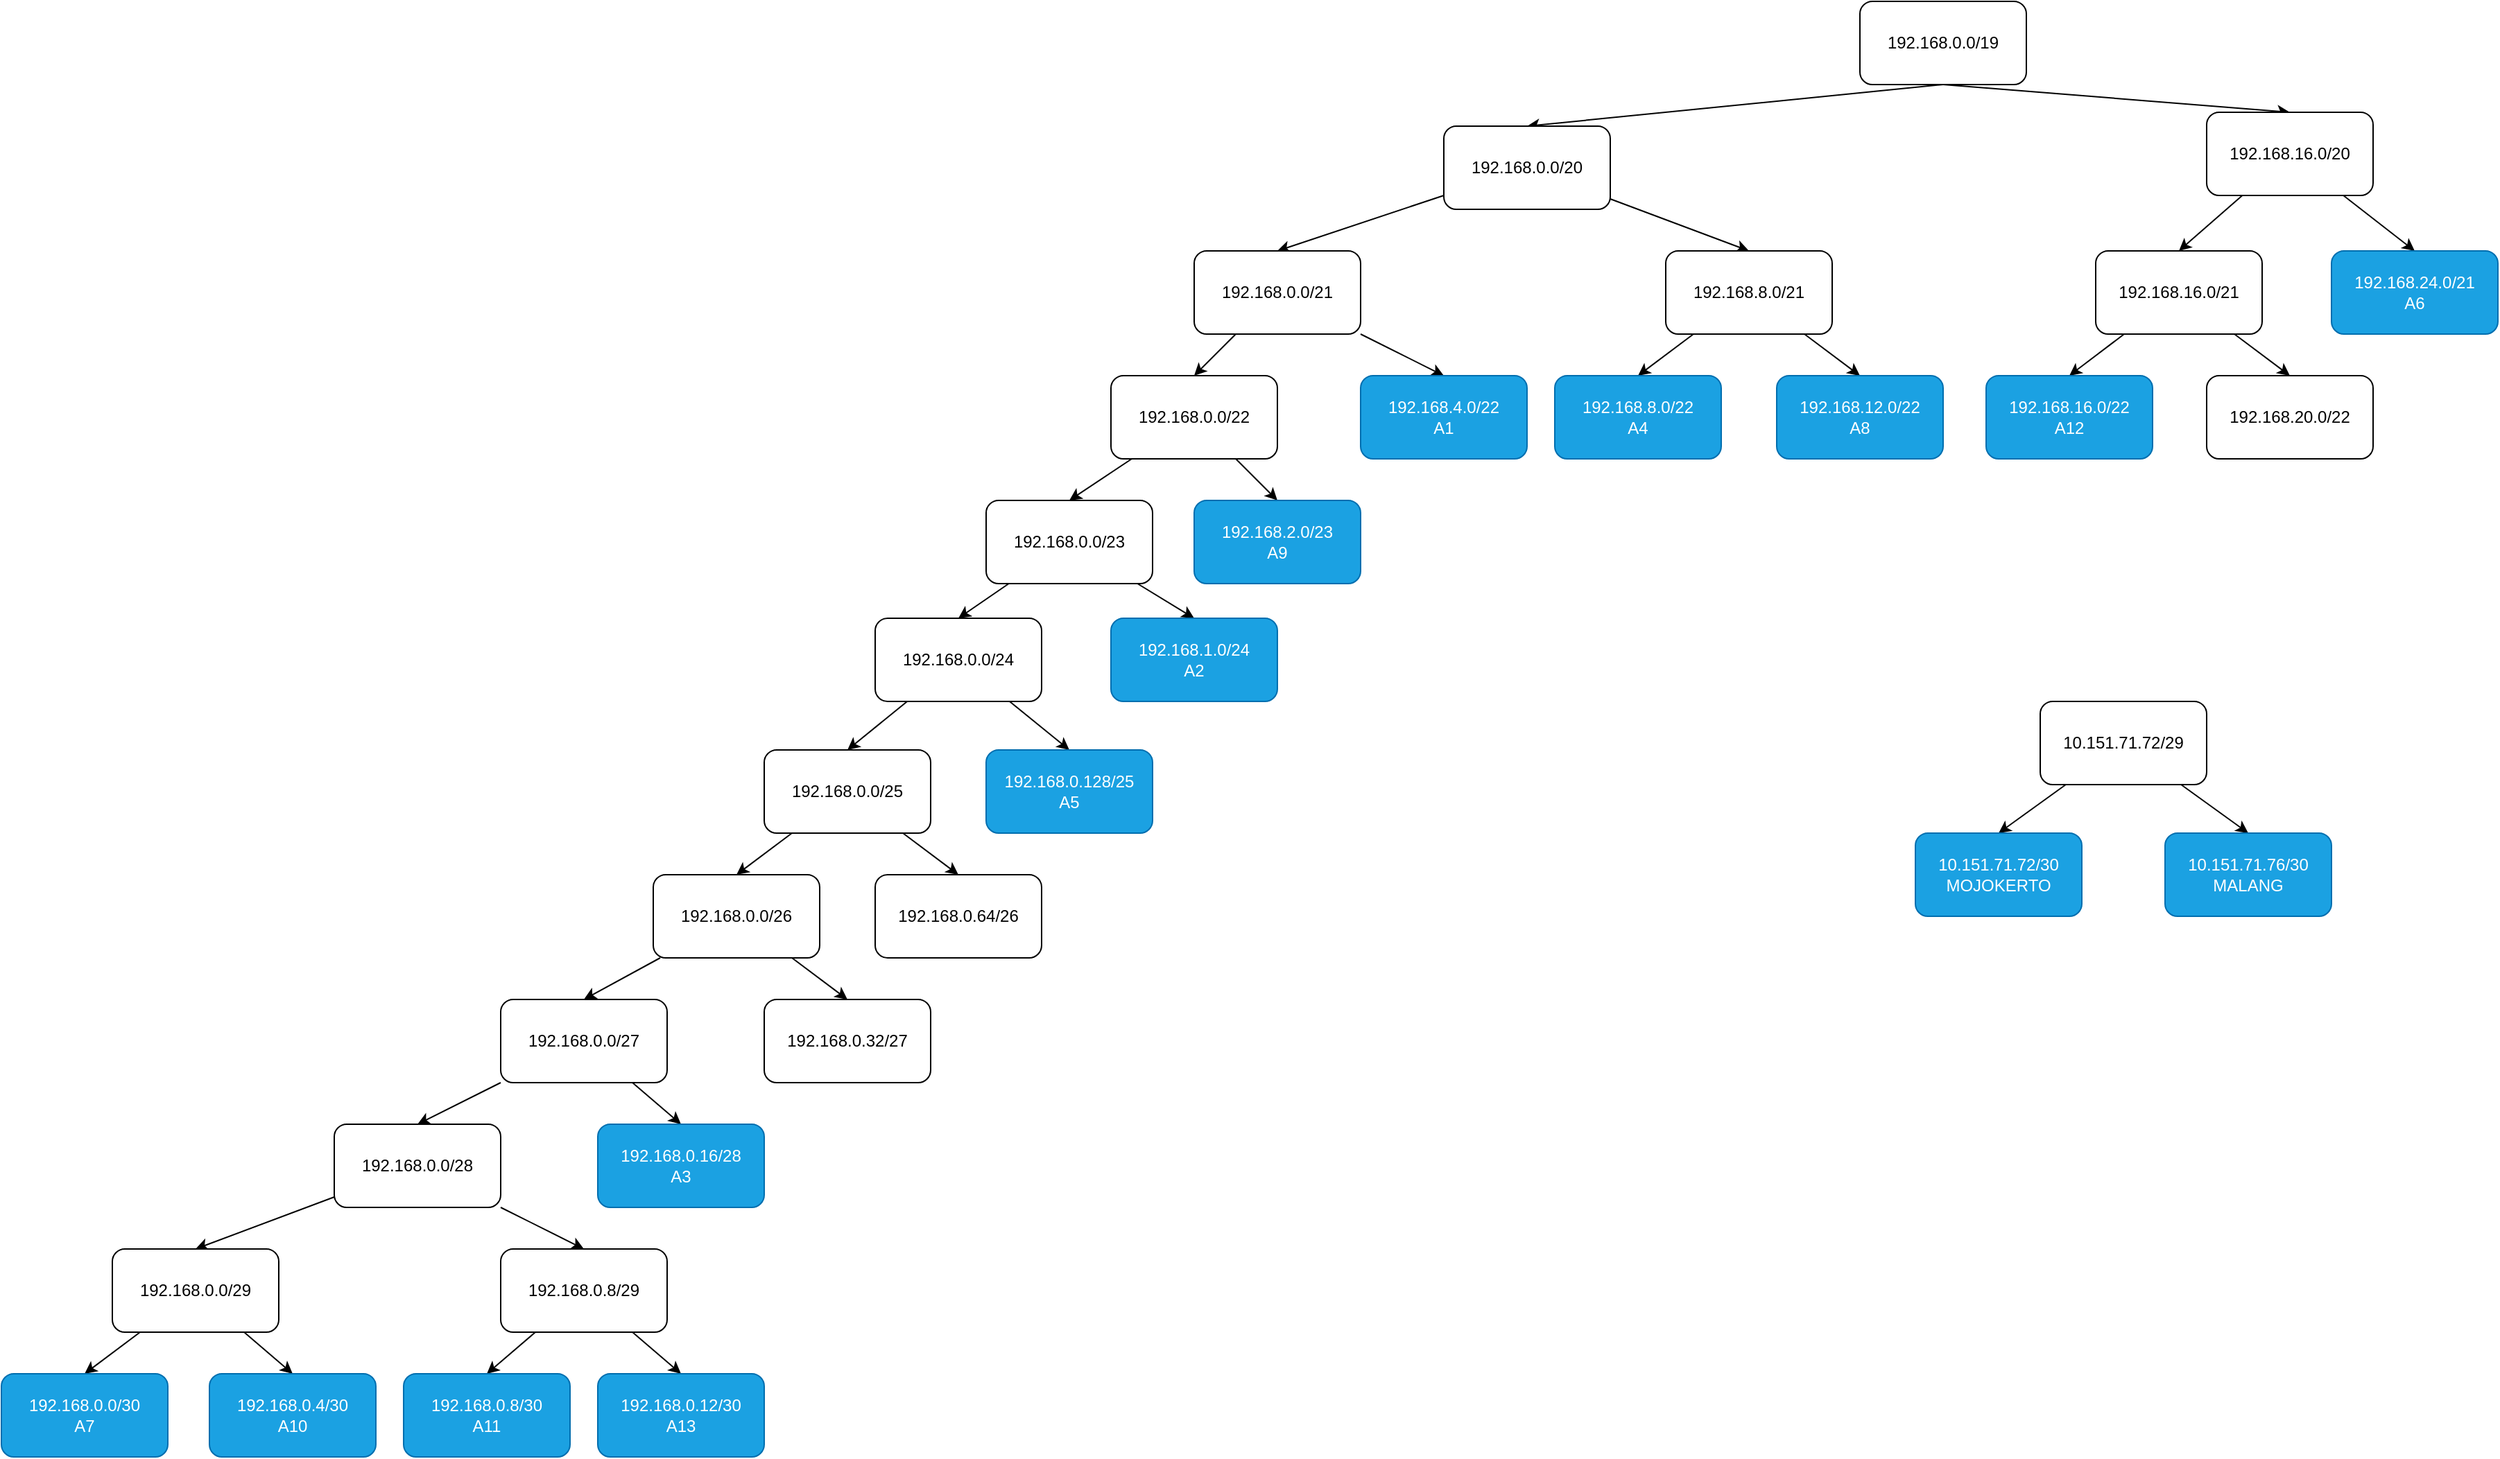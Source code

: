 <mxfile version="13.8.9-1" type="google"><diagram id="0qnsOglPN5uLzmFnpNeP" name="Page-1"><mxGraphModel dx="1981" dy="580" grid="1" gridSize="10" guides="1" tooltips="1" connect="1" arrows="1" fold="1" page="1" pageScale="1" pageWidth="827" pageHeight="1169" math="0" shadow="0"><root><mxCell id="0"/><mxCell id="1" parent="0"/><mxCell id="_e6PrWHobVIwakJ0Gv7n-6" style="rounded=0;orthogonalLoop=1;jettySize=auto;html=1;entryX=0.5;entryY=0;entryDx=0;entryDy=0;exitX=0.5;exitY=1;exitDx=0;exitDy=0;" parent="1" source="_e6PrWHobVIwakJ0Gv7n-2" target="_e6PrWHobVIwakJ0Gv7n-3" edge="1"><mxGeometry relative="1" as="geometry"/></mxCell><mxCell id="_e6PrWHobVIwakJ0Gv7n-7" style="edgeStyle=none;rounded=0;orthogonalLoop=1;jettySize=auto;html=1;entryX=0.5;entryY=0;entryDx=0;entryDy=0;exitX=0.5;exitY=1;exitDx=0;exitDy=0;" parent="1" source="_e6PrWHobVIwakJ0Gv7n-2" target="_e6PrWHobVIwakJ0Gv7n-4" edge="1"><mxGeometry relative="1" as="geometry"/></mxCell><mxCell id="_e6PrWHobVIwakJ0Gv7n-2" value="192.168.0.0/19" style="rounded=1;whiteSpace=wrap;html=1;" parent="1" vertex="1"><mxGeometry x="1030" y="40" width="120" height="60" as="geometry"/></mxCell><mxCell id="_e6PrWHobVIwakJ0Gv7n-10" style="edgeStyle=none;rounded=0;orthogonalLoop=1;jettySize=auto;html=1;entryX=0.5;entryY=0;entryDx=0;entryDy=0;" parent="1" source="_e6PrWHobVIwakJ0Gv7n-3" target="_e6PrWHobVIwakJ0Gv7n-8" edge="1"><mxGeometry relative="1" as="geometry"/></mxCell><mxCell id="_e6PrWHobVIwakJ0Gv7n-11" style="edgeStyle=none;rounded=0;orthogonalLoop=1;jettySize=auto;html=1;entryX=0.5;entryY=0;entryDx=0;entryDy=0;" parent="1" source="_e6PrWHobVIwakJ0Gv7n-3" target="_e6PrWHobVIwakJ0Gv7n-9" edge="1"><mxGeometry relative="1" as="geometry"/></mxCell><mxCell id="_e6PrWHobVIwakJ0Gv7n-3" value="192.168.0.0/20" style="rounded=1;whiteSpace=wrap;html=1;" parent="1" vertex="1"><mxGeometry x="730" y="130" width="120" height="60" as="geometry"/></mxCell><mxCell id="_e6PrWHobVIwakJ0Gv7n-58" style="edgeStyle=none;rounded=0;orthogonalLoop=1;jettySize=auto;html=1;entryX=0.5;entryY=0;entryDx=0;entryDy=0;" parent="1" source="_e6PrWHobVIwakJ0Gv7n-4" target="_e6PrWHobVIwakJ0Gv7n-56" edge="1"><mxGeometry relative="1" as="geometry"/></mxCell><mxCell id="_e6PrWHobVIwakJ0Gv7n-59" style="edgeStyle=none;rounded=0;orthogonalLoop=1;jettySize=auto;html=1;entryX=0.5;entryY=0;entryDx=0;entryDy=0;" parent="1" source="_e6PrWHobVIwakJ0Gv7n-4" target="_e6PrWHobVIwakJ0Gv7n-57" edge="1"><mxGeometry relative="1" as="geometry"/></mxCell><mxCell id="_e6PrWHobVIwakJ0Gv7n-4" value="192.168.16.0/20" style="rounded=1;whiteSpace=wrap;html=1;" parent="1" vertex="1"><mxGeometry x="1280" y="120" width="120" height="60" as="geometry"/></mxCell><mxCell id="_e6PrWHobVIwakJ0Gv7n-14" style="edgeStyle=none;rounded=0;orthogonalLoop=1;jettySize=auto;html=1;entryX=0.5;entryY=0;entryDx=0;entryDy=0;" parent="1" source="_e6PrWHobVIwakJ0Gv7n-8" target="_e6PrWHobVIwakJ0Gv7n-12" edge="1"><mxGeometry relative="1" as="geometry"/></mxCell><mxCell id="_e6PrWHobVIwakJ0Gv7n-15" style="edgeStyle=none;rounded=0;orthogonalLoop=1;jettySize=auto;html=1;entryX=0.5;entryY=0;entryDx=0;entryDy=0;" parent="1" source="_e6PrWHobVIwakJ0Gv7n-8" target="_e6PrWHobVIwakJ0Gv7n-13" edge="1"><mxGeometry relative="1" as="geometry"/></mxCell><mxCell id="_e6PrWHobVIwakJ0Gv7n-8" value="192.168.0.0/21" style="rounded=1;whiteSpace=wrap;html=1;" parent="1" vertex="1"><mxGeometry x="550" y="220" width="120" height="60" as="geometry"/></mxCell><mxCell id="_e6PrWHobVIwakJ0Gv7n-54" style="edgeStyle=none;rounded=0;orthogonalLoop=1;jettySize=auto;html=1;entryX=0.5;entryY=0;entryDx=0;entryDy=0;" parent="1" source="_e6PrWHobVIwakJ0Gv7n-9" target="_e6PrWHobVIwakJ0Gv7n-52" edge="1"><mxGeometry relative="1" as="geometry"/></mxCell><mxCell id="_e6PrWHobVIwakJ0Gv7n-55" style="edgeStyle=none;rounded=0;orthogonalLoop=1;jettySize=auto;html=1;entryX=0.5;entryY=0;entryDx=0;entryDy=0;" parent="1" source="_e6PrWHobVIwakJ0Gv7n-9" target="_e6PrWHobVIwakJ0Gv7n-53" edge="1"><mxGeometry relative="1" as="geometry"/></mxCell><mxCell id="_e6PrWHobVIwakJ0Gv7n-9" value="192.168.8.0/21" style="rounded=1;whiteSpace=wrap;html=1;" parent="1" vertex="1"><mxGeometry x="890" y="220" width="120" height="60" as="geometry"/></mxCell><mxCell id="_e6PrWHobVIwakJ0Gv7n-18" style="edgeStyle=none;rounded=0;orthogonalLoop=1;jettySize=auto;html=1;entryX=0.5;entryY=0;entryDx=0;entryDy=0;" parent="1" source="_e6PrWHobVIwakJ0Gv7n-12" target="_e6PrWHobVIwakJ0Gv7n-16" edge="1"><mxGeometry relative="1" as="geometry"/></mxCell><mxCell id="_e6PrWHobVIwakJ0Gv7n-19" style="edgeStyle=none;rounded=0;orthogonalLoop=1;jettySize=auto;html=1;entryX=0.5;entryY=0;entryDx=0;entryDy=0;" parent="1" source="_e6PrWHobVIwakJ0Gv7n-12" target="_e6PrWHobVIwakJ0Gv7n-17" edge="1"><mxGeometry relative="1" as="geometry"/></mxCell><mxCell id="_e6PrWHobVIwakJ0Gv7n-12" value="192.168.0.0/22" style="rounded=1;whiteSpace=wrap;html=1;" parent="1" vertex="1"><mxGeometry x="490" y="310" width="120" height="60" as="geometry"/></mxCell><mxCell id="_e6PrWHobVIwakJ0Gv7n-13" value="192.168.4.0/22&lt;br&gt;A1" style="rounded=1;whiteSpace=wrap;html=1;fillColor=#1ba1e2;strokeColor=#006EAF;fontColor=#ffffff;" parent="1" vertex="1"><mxGeometry x="670" y="310" width="120" height="60" as="geometry"/></mxCell><mxCell id="_e6PrWHobVIwakJ0Gv7n-22" style="edgeStyle=none;rounded=0;orthogonalLoop=1;jettySize=auto;html=1;entryX=0.5;entryY=0;entryDx=0;entryDy=0;" parent="1" source="_e6PrWHobVIwakJ0Gv7n-16" target="_e6PrWHobVIwakJ0Gv7n-20" edge="1"><mxGeometry relative="1" as="geometry"/></mxCell><mxCell id="_e6PrWHobVIwakJ0Gv7n-23" style="edgeStyle=none;rounded=0;orthogonalLoop=1;jettySize=auto;html=1;entryX=0.5;entryY=0;entryDx=0;entryDy=0;" parent="1" source="_e6PrWHobVIwakJ0Gv7n-16" target="_e6PrWHobVIwakJ0Gv7n-21" edge="1"><mxGeometry relative="1" as="geometry"/></mxCell><mxCell id="_e6PrWHobVIwakJ0Gv7n-16" value="192.168.0.0/23" style="rounded=1;whiteSpace=wrap;html=1;" parent="1" vertex="1"><mxGeometry x="400" y="400" width="120" height="60" as="geometry"/></mxCell><mxCell id="_e6PrWHobVIwakJ0Gv7n-17" value="192.168.2.0/23&lt;br&gt;A9" style="rounded=1;whiteSpace=wrap;html=1;fillColor=#1ba1e2;strokeColor=#006EAF;fontColor=#ffffff;" parent="1" vertex="1"><mxGeometry x="550" y="400" width="120" height="60" as="geometry"/></mxCell><mxCell id="_e6PrWHobVIwakJ0Gv7n-26" style="edgeStyle=none;rounded=0;orthogonalLoop=1;jettySize=auto;html=1;entryX=0.5;entryY=0;entryDx=0;entryDy=0;" parent="1" source="_e6PrWHobVIwakJ0Gv7n-20" target="_e6PrWHobVIwakJ0Gv7n-24" edge="1"><mxGeometry relative="1" as="geometry"/></mxCell><mxCell id="_e6PrWHobVIwakJ0Gv7n-27" style="edgeStyle=none;rounded=0;orthogonalLoop=1;jettySize=auto;html=1;entryX=0.5;entryY=0;entryDx=0;entryDy=0;" parent="1" source="_e6PrWHobVIwakJ0Gv7n-20" target="_e6PrWHobVIwakJ0Gv7n-25" edge="1"><mxGeometry relative="1" as="geometry"/></mxCell><mxCell id="_e6PrWHobVIwakJ0Gv7n-20" value="192.168.0.0/24" style="rounded=1;whiteSpace=wrap;html=1;" parent="1" vertex="1"><mxGeometry x="320" y="485" width="120" height="60" as="geometry"/></mxCell><mxCell id="_e6PrWHobVIwakJ0Gv7n-21" value="192.168.1.0/24&lt;br&gt;A2" style="rounded=1;whiteSpace=wrap;html=1;fillColor=#1ba1e2;strokeColor=#006EAF;fontColor=#ffffff;" parent="1" vertex="1"><mxGeometry x="490" y="485" width="120" height="60" as="geometry"/></mxCell><mxCell id="_e6PrWHobVIwakJ0Gv7n-30" style="edgeStyle=none;rounded=0;orthogonalLoop=1;jettySize=auto;html=1;entryX=0.5;entryY=0;entryDx=0;entryDy=0;" parent="1" source="_e6PrWHobVIwakJ0Gv7n-24" target="_e6PrWHobVIwakJ0Gv7n-28" edge="1"><mxGeometry relative="1" as="geometry"/></mxCell><mxCell id="_e6PrWHobVIwakJ0Gv7n-31" style="edgeStyle=none;rounded=0;orthogonalLoop=1;jettySize=auto;html=1;entryX=0.5;entryY=0;entryDx=0;entryDy=0;" parent="1" source="_e6PrWHobVIwakJ0Gv7n-24" target="_e6PrWHobVIwakJ0Gv7n-29" edge="1"><mxGeometry relative="1" as="geometry"/></mxCell><mxCell id="_e6PrWHobVIwakJ0Gv7n-24" value="192.168.0.0/25" style="rounded=1;whiteSpace=wrap;html=1;" parent="1" vertex="1"><mxGeometry x="240" y="580" width="120" height="60" as="geometry"/></mxCell><mxCell id="_e6PrWHobVIwakJ0Gv7n-25" value="192.168.0.128/25&lt;br&gt;A5" style="rounded=1;whiteSpace=wrap;html=1;fillColor=#1ba1e2;strokeColor=#006EAF;fontColor=#ffffff;" parent="1" vertex="1"><mxGeometry x="400" y="580" width="120" height="60" as="geometry"/></mxCell><mxCell id="_e6PrWHobVIwakJ0Gv7n-34" style="edgeStyle=none;rounded=0;orthogonalLoop=1;jettySize=auto;html=1;entryX=0.5;entryY=0;entryDx=0;entryDy=0;" parent="1" source="_e6PrWHobVIwakJ0Gv7n-28" target="_e6PrWHobVIwakJ0Gv7n-32" edge="1"><mxGeometry relative="1" as="geometry"/></mxCell><mxCell id="_e6PrWHobVIwakJ0Gv7n-35" style="edgeStyle=none;rounded=0;orthogonalLoop=1;jettySize=auto;html=1;entryX=0.5;entryY=0;entryDx=0;entryDy=0;" parent="1" source="_e6PrWHobVIwakJ0Gv7n-28" target="_e6PrWHobVIwakJ0Gv7n-33" edge="1"><mxGeometry relative="1" as="geometry"/></mxCell><mxCell id="_e6PrWHobVIwakJ0Gv7n-28" value="192.168.0.0/26" style="rounded=1;whiteSpace=wrap;html=1;" parent="1" vertex="1"><mxGeometry x="160" y="670" width="120" height="60" as="geometry"/></mxCell><mxCell id="_e6PrWHobVIwakJ0Gv7n-29" value="192.168.0.64/26" style="rounded=1;whiteSpace=wrap;html=1;" parent="1" vertex="1"><mxGeometry x="320" y="670" width="120" height="60" as="geometry"/></mxCell><mxCell id="_e6PrWHobVIwakJ0Gv7n-42" style="edgeStyle=none;rounded=0;orthogonalLoop=1;jettySize=auto;html=1;entryX=0.5;entryY=0;entryDx=0;entryDy=0;" parent="1" source="_e6PrWHobVIwakJ0Gv7n-32" target="_e6PrWHobVIwakJ0Gv7n-36" edge="1"><mxGeometry relative="1" as="geometry"/></mxCell><mxCell id="_e6PrWHobVIwakJ0Gv7n-43" style="edgeStyle=none;rounded=0;orthogonalLoop=1;jettySize=auto;html=1;entryX=0.5;entryY=0;entryDx=0;entryDy=0;" parent="1" source="_e6PrWHobVIwakJ0Gv7n-32" target="_e6PrWHobVIwakJ0Gv7n-37" edge="1"><mxGeometry relative="1" as="geometry"/></mxCell><mxCell id="_e6PrWHobVIwakJ0Gv7n-32" value="192.168.0.0/27" style="rounded=1;whiteSpace=wrap;html=1;" parent="1" vertex="1"><mxGeometry x="50" y="760" width="120" height="60" as="geometry"/></mxCell><mxCell id="_e6PrWHobVIwakJ0Gv7n-33" value="192.168.0.32/27" style="rounded=1;whiteSpace=wrap;html=1;" parent="1" vertex="1"><mxGeometry x="240" y="760" width="120" height="60" as="geometry"/></mxCell><mxCell id="_e6PrWHobVIwakJ0Gv7n-44" style="edgeStyle=none;rounded=0;orthogonalLoop=1;jettySize=auto;html=1;entryX=0.5;entryY=0;entryDx=0;entryDy=0;" parent="1" source="_e6PrWHobVIwakJ0Gv7n-36" target="_e6PrWHobVIwakJ0Gv7n-38" edge="1"><mxGeometry relative="1" as="geometry"/></mxCell><mxCell id="_e6PrWHobVIwakJ0Gv7n-45" style="edgeStyle=none;rounded=0;orthogonalLoop=1;jettySize=auto;html=1;entryX=0.5;entryY=0;entryDx=0;entryDy=0;" parent="1" source="_e6PrWHobVIwakJ0Gv7n-36" target="_e6PrWHobVIwakJ0Gv7n-39" edge="1"><mxGeometry relative="1" as="geometry"/></mxCell><mxCell id="_e6PrWHobVIwakJ0Gv7n-36" value="192.168.0.0/28" style="rounded=1;whiteSpace=wrap;html=1;" parent="1" vertex="1"><mxGeometry x="-70" y="850" width="120" height="60" as="geometry"/></mxCell><mxCell id="_e6PrWHobVIwakJ0Gv7n-37" value="192.168.0.16/28&lt;br&gt;A3" style="rounded=1;whiteSpace=wrap;html=1;fillColor=#1ba1e2;strokeColor=#006EAF;fontColor=#ffffff;" parent="1" vertex="1"><mxGeometry x="120" y="850" width="120" height="60" as="geometry"/></mxCell><mxCell id="_e6PrWHobVIwakJ0Gv7n-46" style="edgeStyle=none;rounded=0;orthogonalLoop=1;jettySize=auto;html=1;entryX=0.5;entryY=0;entryDx=0;entryDy=0;" parent="1" source="_e6PrWHobVIwakJ0Gv7n-38" target="_e6PrWHobVIwakJ0Gv7n-40" edge="1"><mxGeometry relative="1" as="geometry"/></mxCell><mxCell id="_e6PrWHobVIwakJ0Gv7n-47" style="edgeStyle=none;rounded=0;orthogonalLoop=1;jettySize=auto;html=1;entryX=0.5;entryY=0;entryDx=0;entryDy=0;" parent="1" source="_e6PrWHobVIwakJ0Gv7n-38" target="_e6PrWHobVIwakJ0Gv7n-41" edge="1"><mxGeometry relative="1" as="geometry"/></mxCell><mxCell id="_e6PrWHobVIwakJ0Gv7n-38" value="192.168.0.0/29" style="rounded=1;whiteSpace=wrap;html=1;" parent="1" vertex="1"><mxGeometry x="-230" y="940" width="120" height="60" as="geometry"/></mxCell><mxCell id="_e6PrWHobVIwakJ0Gv7n-50" style="edgeStyle=none;rounded=0;orthogonalLoop=1;jettySize=auto;html=1;entryX=0.5;entryY=0;entryDx=0;entryDy=0;" parent="1" source="_e6PrWHobVIwakJ0Gv7n-39" target="_e6PrWHobVIwakJ0Gv7n-49" edge="1"><mxGeometry relative="1" as="geometry"/></mxCell><mxCell id="_e6PrWHobVIwakJ0Gv7n-51" style="edgeStyle=none;rounded=0;orthogonalLoop=1;jettySize=auto;html=1;entryX=0.5;entryY=0;entryDx=0;entryDy=0;" parent="1" source="_e6PrWHobVIwakJ0Gv7n-39" target="_e6PrWHobVIwakJ0Gv7n-48" edge="1"><mxGeometry relative="1" as="geometry"/></mxCell><mxCell id="_e6PrWHobVIwakJ0Gv7n-39" value="192.168.0.8/29" style="rounded=1;whiteSpace=wrap;html=1;" parent="1" vertex="1"><mxGeometry x="50" y="940" width="120" height="60" as="geometry"/></mxCell><mxCell id="_e6PrWHobVIwakJ0Gv7n-40" value="192.168.0.0/30&lt;br&gt;A7" style="rounded=1;whiteSpace=wrap;html=1;fillColor=#1ba1e2;strokeColor=#006EAF;fontColor=#ffffff;" parent="1" vertex="1"><mxGeometry x="-310" y="1030" width="120" height="60" as="geometry"/></mxCell><mxCell id="_e6PrWHobVIwakJ0Gv7n-41" value="192.168.0.4/30&lt;br&gt;A10" style="rounded=1;whiteSpace=wrap;html=1;fillColor=#1ba1e2;strokeColor=#006EAF;fontColor=#ffffff;" parent="1" vertex="1"><mxGeometry x="-160" y="1030" width="120" height="60" as="geometry"/></mxCell><mxCell id="_e6PrWHobVIwakJ0Gv7n-48" value="192.168.0.12/30&lt;br&gt;A13" style="rounded=1;whiteSpace=wrap;html=1;fillColor=#1ba1e2;strokeColor=#006EAF;fontColor=#ffffff;" parent="1" vertex="1"><mxGeometry x="120" y="1030" width="120" height="60" as="geometry"/></mxCell><mxCell id="_e6PrWHobVIwakJ0Gv7n-49" value="192.168.0.8/30&lt;br&gt;A11" style="rounded=1;whiteSpace=wrap;html=1;fillColor=#1ba1e2;strokeColor=#006EAF;fontColor=#ffffff;" parent="1" vertex="1"><mxGeometry x="-20" y="1030" width="120" height="60" as="geometry"/></mxCell><mxCell id="_e6PrWHobVIwakJ0Gv7n-52" value="192.168.8.0/22&lt;br&gt;A4" style="rounded=1;whiteSpace=wrap;html=1;fillColor=#1ba1e2;strokeColor=#006EAF;fontColor=#ffffff;" parent="1" vertex="1"><mxGeometry x="810" y="310" width="120" height="60" as="geometry"/></mxCell><mxCell id="_e6PrWHobVIwakJ0Gv7n-53" value="192.168.12.0/22&lt;br&gt;A8" style="rounded=1;whiteSpace=wrap;html=1;fillColor=#1ba1e2;strokeColor=#006EAF;fontColor=#ffffff;" parent="1" vertex="1"><mxGeometry x="970" y="310" width="120" height="60" as="geometry"/></mxCell><mxCell id="_e6PrWHobVIwakJ0Gv7n-62" style="edgeStyle=none;rounded=0;orthogonalLoop=1;jettySize=auto;html=1;entryX=0.5;entryY=0;entryDx=0;entryDy=0;" parent="1" source="_e6PrWHobVIwakJ0Gv7n-56" target="_e6PrWHobVIwakJ0Gv7n-60" edge="1"><mxGeometry relative="1" as="geometry"/></mxCell><mxCell id="_e6PrWHobVIwakJ0Gv7n-63" style="edgeStyle=none;rounded=0;orthogonalLoop=1;jettySize=auto;html=1;entryX=0.5;entryY=0;entryDx=0;entryDy=0;" parent="1" source="_e6PrWHobVIwakJ0Gv7n-56" target="_e6PrWHobVIwakJ0Gv7n-61" edge="1"><mxGeometry relative="1" as="geometry"/></mxCell><mxCell id="_e6PrWHobVIwakJ0Gv7n-56" value="192.168.16.0/21" style="rounded=1;whiteSpace=wrap;html=1;" parent="1" vertex="1"><mxGeometry x="1200" y="220" width="120" height="60" as="geometry"/></mxCell><mxCell id="_e6PrWHobVIwakJ0Gv7n-57" value="192.168.24.0/21&lt;br&gt;A6" style="rounded=1;whiteSpace=wrap;html=1;fillColor=#1ba1e2;strokeColor=#006EAF;fontColor=#ffffff;" parent="1" vertex="1"><mxGeometry x="1370" y="220" width="120" height="60" as="geometry"/></mxCell><mxCell id="_e6PrWHobVIwakJ0Gv7n-60" value="192.168.16.0/22&lt;br&gt;A12" style="rounded=1;whiteSpace=wrap;html=1;fillColor=#1ba1e2;strokeColor=#006EAF;fontColor=#ffffff;" parent="1" vertex="1"><mxGeometry x="1121" y="310" width="120" height="60" as="geometry"/></mxCell><mxCell id="_e6PrWHobVIwakJ0Gv7n-61" value="192.168.20.0/22" style="rounded=1;whiteSpace=wrap;html=1;" parent="1" vertex="1"><mxGeometry x="1280" y="310" width="120" height="60" as="geometry"/></mxCell><mxCell id="BWYsiIst1o1jLqPWPere-4" style="edgeStyle=none;rounded=0;orthogonalLoop=1;jettySize=auto;html=1;entryX=0.5;entryY=0;entryDx=0;entryDy=0;" edge="1" parent="1" source="BWYsiIst1o1jLqPWPere-1" target="BWYsiIst1o1jLqPWPere-3"><mxGeometry relative="1" as="geometry"/></mxCell><mxCell id="BWYsiIst1o1jLqPWPere-5" style="edgeStyle=none;rounded=0;orthogonalLoop=1;jettySize=auto;html=1;entryX=0.5;entryY=0;entryDx=0;entryDy=0;" edge="1" parent="1" source="BWYsiIst1o1jLqPWPere-1" target="BWYsiIst1o1jLqPWPere-2"><mxGeometry relative="1" as="geometry"/></mxCell><mxCell id="BWYsiIst1o1jLqPWPere-1" value="10.151.71.72/29" style="rounded=1;whiteSpace=wrap;html=1;" vertex="1" parent="1"><mxGeometry x="1160" y="545" width="120" height="60" as="geometry"/></mxCell><mxCell id="BWYsiIst1o1jLqPWPere-2" value="10.151.71.76/30&lt;br&gt;MALANG" style="rounded=1;whiteSpace=wrap;html=1;fillColor=#1ba1e2;strokeColor=#006EAF;fontColor=#ffffff;" vertex="1" parent="1"><mxGeometry x="1250" y="640" width="120" height="60" as="geometry"/></mxCell><mxCell id="BWYsiIst1o1jLqPWPere-3" value="10.151.71.72/30&lt;br&gt;MOJOKERTO" style="rounded=1;whiteSpace=wrap;html=1;fillColor=#1ba1e2;strokeColor=#006EAF;fontColor=#ffffff;" vertex="1" parent="1"><mxGeometry x="1070" y="640" width="120" height="60" as="geometry"/></mxCell></root></mxGraphModel></diagram></mxfile>